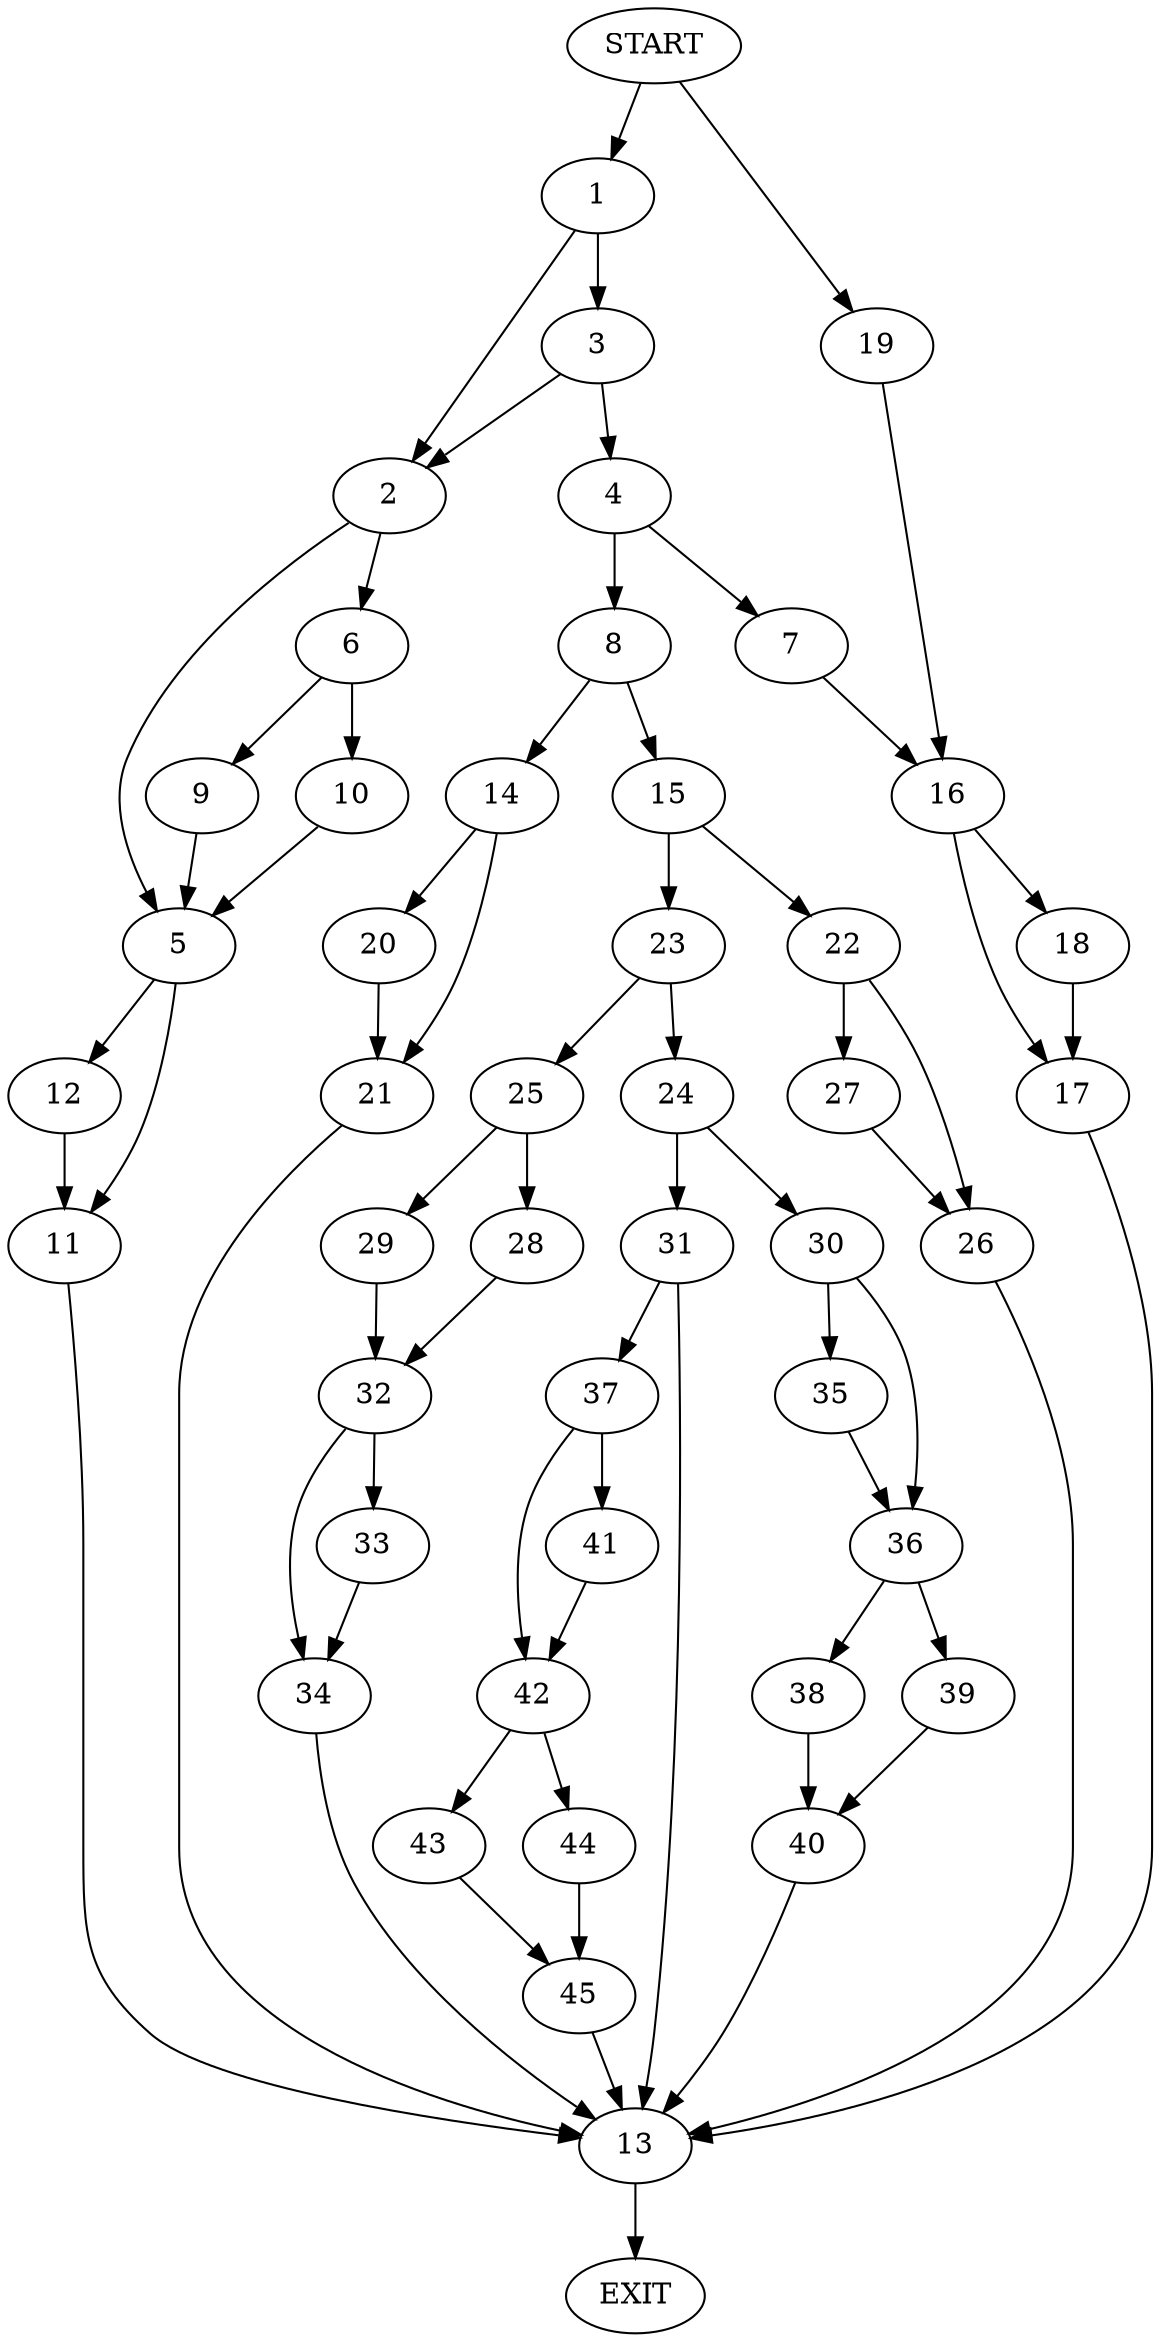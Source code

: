 digraph {
0 [label="START"]
46 [label="EXIT"]
0 -> 1
1 -> 2
1 -> 3
3 -> 2
3 -> 4
2 -> 5
2 -> 6
4 -> 7
4 -> 8
6 -> 9
6 -> 10
5 -> 11
5 -> 12
9 -> 5
10 -> 5
11 -> 13
12 -> 11
13 -> 46
8 -> 14
8 -> 15
7 -> 16
16 -> 17
16 -> 18
0 -> 19
19 -> 16
18 -> 17
17 -> 13
14 -> 20
14 -> 21
15 -> 22
15 -> 23
20 -> 21
21 -> 13
23 -> 24
23 -> 25
22 -> 26
22 -> 27
26 -> 13
27 -> 26
25 -> 28
25 -> 29
24 -> 30
24 -> 31
28 -> 32
29 -> 32
32 -> 33
32 -> 34
34 -> 13
33 -> 34
30 -> 35
30 -> 36
31 -> 13
31 -> 37
36 -> 38
36 -> 39
35 -> 36
39 -> 40
38 -> 40
40 -> 13
37 -> 41
37 -> 42
42 -> 43
42 -> 44
41 -> 42
43 -> 45
44 -> 45
45 -> 13
}
